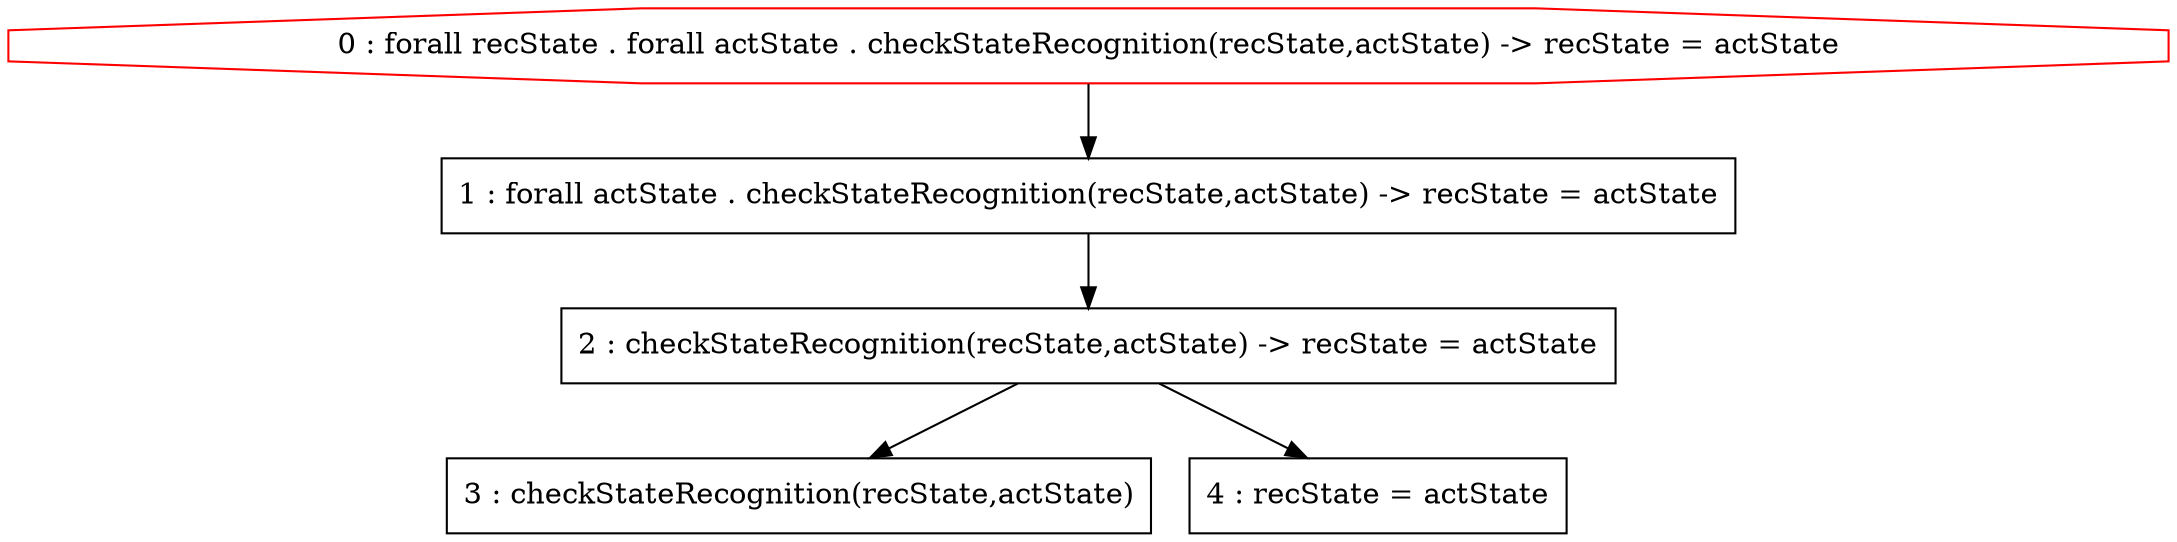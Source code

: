 digraph G {
  0 [shape=octagon, color=red, label="0 : forall recState . forall actState . checkStateRecognition(recState,actState) -> recState = actState"]
  1 [shape=box, label="1 : forall actState . checkStateRecognition(recState,actState) -> recState = actState"]
  2 [shape=box, label="2 : checkStateRecognition(recState,actState) -> recState = actState"]
  3 [shape=box, label="3 : checkStateRecognition(recState,actState)"]
  4 [shape=box, label="4 : recState = actState"]
  2 -> 3
  2 -> 4
  1 -> 2
  0 -> 1
}
digraph G {
  0 [shape=octagon, color=red, label="0 : forall accuracy . forall limit . checkAccuracyLimit(accuracy,limit) -> accuracy <= limit"]
  1 [shape=box, label="1 : forall limit . checkAccuracyLimit(accuracy,limit) -> accuracy <= limit"]
  2 [shape=box, label="2 : checkAccuracyLimit(accuracy,limit) -> accuracy <= limit"]
  3 [shape=box, label="3 : checkAccuracyLimit(accuracy,limit)"]
  4 [shape=box, label="4 : accuracy <= limit"]
  2 -> 3
  2 -> 4
  1 -> 2
  0 -> 1
}
